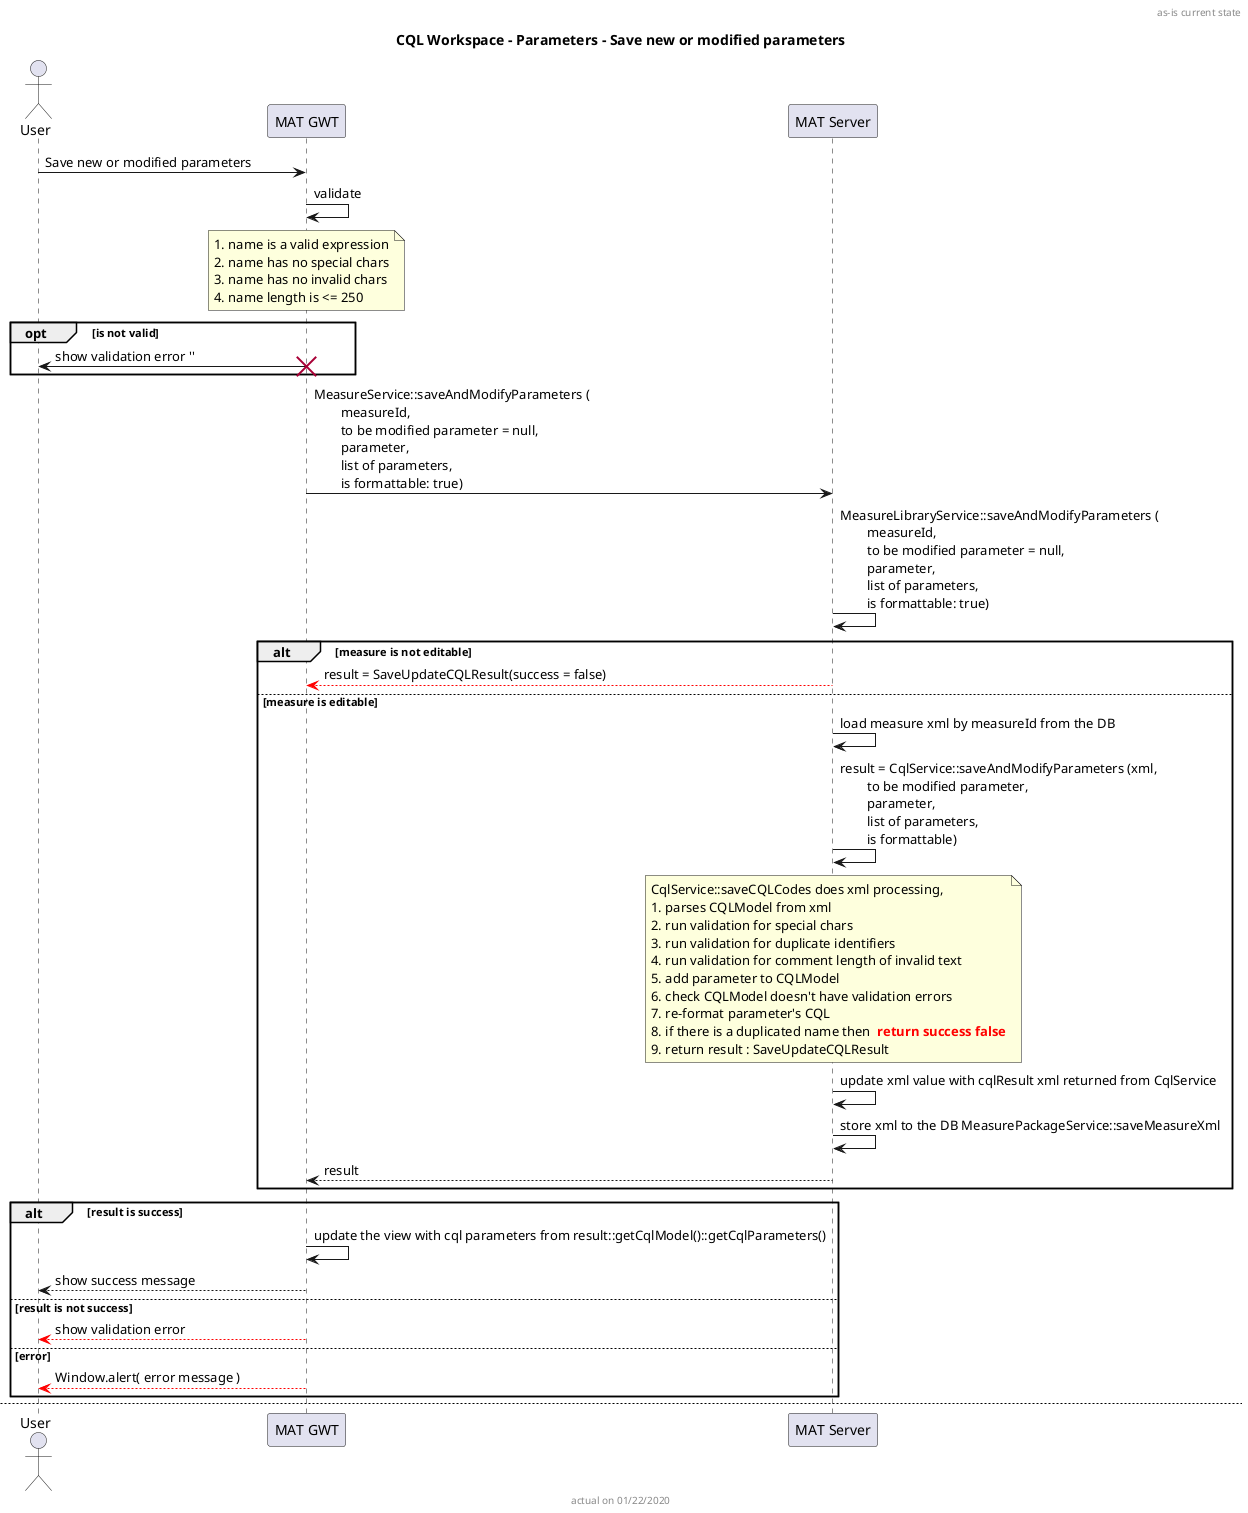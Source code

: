 @startuml
header as-is current state

actor User order 10
participant "MAT GWT" as gwt order 20
participant "MAT Server" as srv order 30

title CQL Workspace - Parameters - Save new or modified parameters
User -> gwt: Save new or modified parameters
gwt -> gwt: validate
note over gwt
    # name is a valid expression
    # name has no special chars
    # name has no invalid chars
    # name length is <= 250
end note
opt is not valid
    gwt -> User: show validation error ''
    destroy gwt
end
gwt -> srv: MeasureService::saveAndModifyParameters (\n\tmeasureId, \n\tto be modified parameter = null,\n\tparameter, \n\tlist of parameters, \n\tis formattable: true)
srv -> srv: MeasureLibraryService::saveAndModifyParameters (\n\tmeasureId, \n\tto be modified parameter = null,\n\tparameter, \n\tlist of parameters, \n\tis formattable: true)
alt measure is not editable
    srv --[#red]> gwt:  result = SaveUpdateCQLResult(success = false)
else measure is editable
    srv -> srv: load measure xml by measureId from the DB
    srv -> srv: result = CqlService::saveAndModifyParameters (xml, \n\tto be modified parameter,\n\tparameter, \n\tlist of parameters, \n\tis formattable)
    note over srv
        CqlService::saveCQLCodes does xml processing,
        # parses CQLModel from xml
        # run validation for special chars
        # run validation for duplicate identifiers
        # run validation for comment length of invalid text
        # add parameter to CQLModel
        # check CQLModel doesn't have validation errors
        # re-format parameter's CQL
        # if there is a duplicated name then <b><color #RED> return success false
        # return result : SaveUpdateCQLResult
    end note
    srv -> srv: update xml value with cqlResult xml returned from CqlService
    srv -> srv: store xml to the DB MeasurePackageService::saveMeasureXml
    srv --> gwt: result
end
alt result is success
    gwt -> gwt: update the view with cql parameters from result::getCqlModel()::getCqlParameters()
    gwt --> User: show success message
else result is not success
    gwt --[#red]> User: show validation error
else error
    gwt --[#red]> User: Window.alert( error message )
end

'------------------------------------------------------
newpage CQL Workspace - Parameters - Delete parameters
User -> gwt: Delete parameter, [confirmation == Yes]
gwt -> srv: MeasureService::deleteParameter (\n\tmeasureId, \n\tto be modified parameter)
srv -> srv: MeasureLibraryService::saveAndModifyParameters (\n\tmeasureId, \n\tto be modified parameter = null,\n\tparameter, \n\tlist of parameters, \n\tis formattable: true)
alt measure is not editable
    srv --[#red]> gwt:  result = SaveUpdateCQLResult(success = false)
else measure is editable
    srv -> srv: load measure xml by measureId from the DB
    srv -> srv: result = CqlService::deleteParameter (xml, \n\tto be modified parameter,\n\tparameter, \n\tlist of parameters, \n\tis formattable)
    note over srv
        CqlService::saveCQLCodes does xml processing,
        # parses CQLModel from xml
        # remove parameter by id
        # update xml from CQLModel
        # return result : SaveUpdateCQLResult (updated model, updated parameters)
    end note
    srv -> srv: update xml value with cqlResult xml returned from CqlService
    srv -> srv: store xml to the DB MeasurePackageService::saveMeasureXml
    srv --> gwt: result
end
alt result is success
    gwt -> gwt: update the view with cql parameters from result::getCqlModel()::getCqlParameters()
    gwt --> User: show success message
else result is not success
    gwt --[#red]> User: show validation error
else error
    gwt --[#red]> User: Window.alert( error message )
end

footer actual on 01/22/2020

@enduml